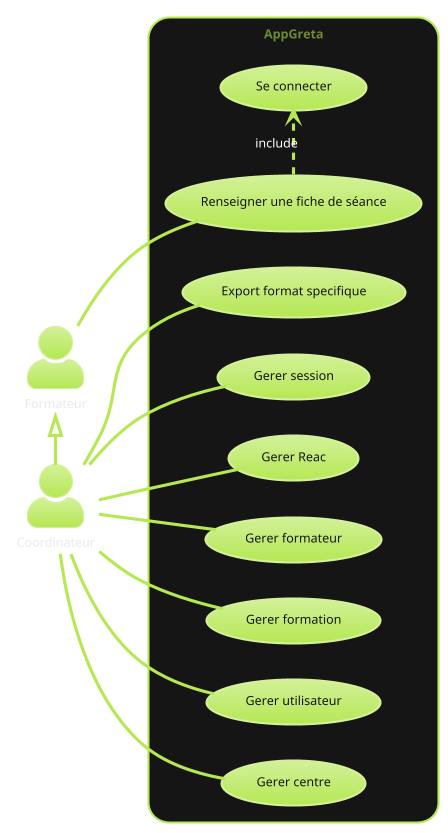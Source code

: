 @startuml
!theme hacker

left to right direction
skinparam actorStyle awesome
actor "Formateur" as forma
actor "Coordinateur" as coor
rectangle AppGreta {
  usecase "Renseigner une fiche de séance" as UC1
  usecase "Se connecter" as UC2
  usecase "Export format specifique" as UC3
  usecase "Gerer session" as UC4
  usecase "Gerer Reac" as UC5
  usecase "Gerer formateur" as UC6
  usecase "Gerer formation" as UC10
  usecase "Gerer utilisateur" as UC11
  usecase "Gerer centre" as UC12
}
forma <|- coor
forma -- UC1
UC1 .> UC2 :include
coor -- UC3
coor -- UC4
coor -- UC5
coor -- UC6
coor -- UC10
coor -- UC11
coor -- UC12

@enduml
